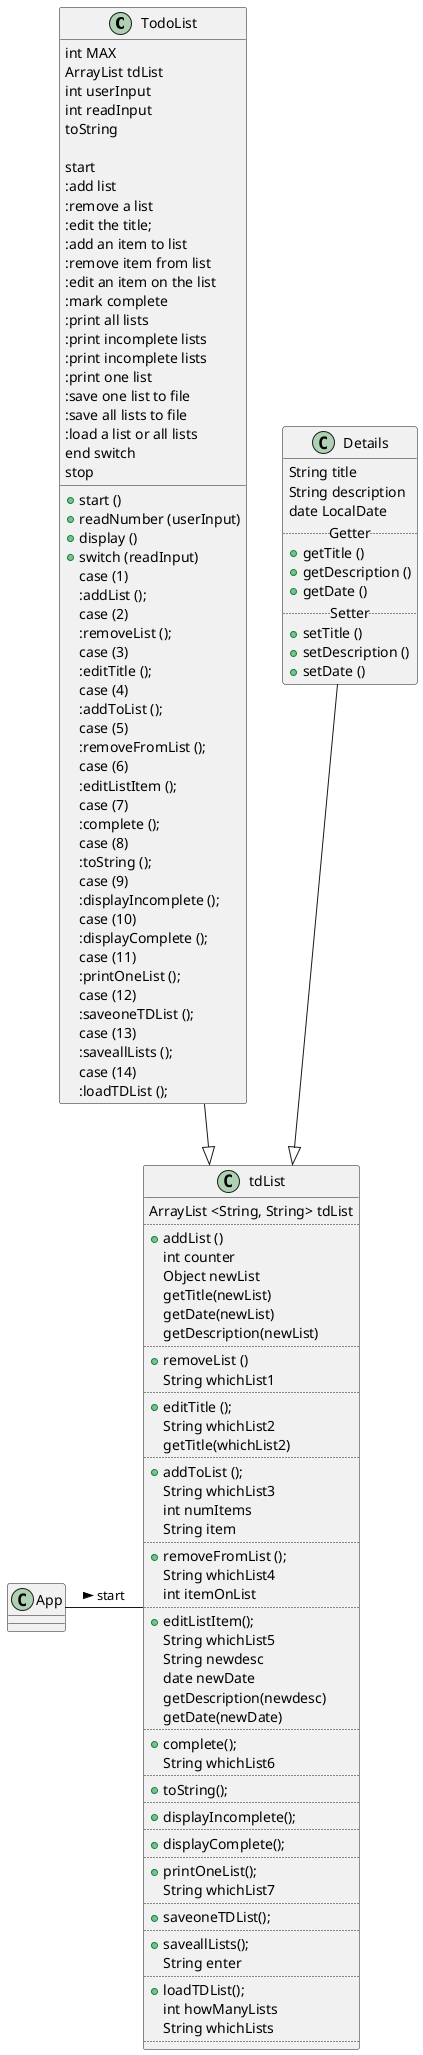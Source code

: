 @startuml

TodoList --|> tdList
Details --|> tdList
App -tdList : start >

class App {
}

class Details {
 String title
 String description
 date LocalDate
 .. Getter ..
 + getTitle ()
 + getDescription ()
 + getDate ()
 .. Setter ..
 + setTitle ()
 + setDescription ()
 + setDate ()
}
class tdList {
ArrayList <String, String> tdList
..
+addList ()
int counter
Object newList
getTitle(newList)
getDate(newList)
getDescription(newList)
..
+removeList ()
String whichList1
..
+editTitle ();
String whichList2
getTitle(whichList2)
..
+addToList ();
String whichList3
int numItems
String item
..
+removeFromList ();
String whichList4
int itemOnList
..
+editListItem();
String whichList5
String newdesc
date newDate
getDescription(newdesc)
getDate(newDate)
..
+complete();
String whichList6
..
+toString();
..
+displayIncomplete();
..
+displayComplete();
..
+printOneList();
String whichList7
..
+saveoneTDList();
..
+saveallLists();
String enter
..
+loadTDList();
int howManyLists
String whichLists
..
}
class TodoList {
int MAX
ArrayList tdList
int userInput
int readInput
+ start ()
+ readNumber (userInput)
+ display ()
toString

start
+ switch (readInput)
case (1)
  :addList ();
  :add list
case (2)
  :removeList ();
  :remove a list
case (3)
  :editTitle ();
  :edit the title;
case (4)
  :addToList ();
  :add an item to list
case (5)
  :removeFromList ();
  :remove item from list
case (6)
  :editListItem ();
  :edit an item on the list
case (7)
  :complete ();
  :mark complete
case (8)
  :toString ();
  :print all lists
case (9)
  :displayIncomplete ();
  :print incomplete lists
case (10)
  :displayComplete ();
  :print incomplete lists
case (11)
  :printOneList ();
  :print one list
case (12)
  :saveoneTDList ();
  :save one list to file
case (13)
  :saveallLists ();
  :save all lists to file
case (14)
  :loadTDList ();
  :load a list or all lists
end switch
stop
}
@enduml
